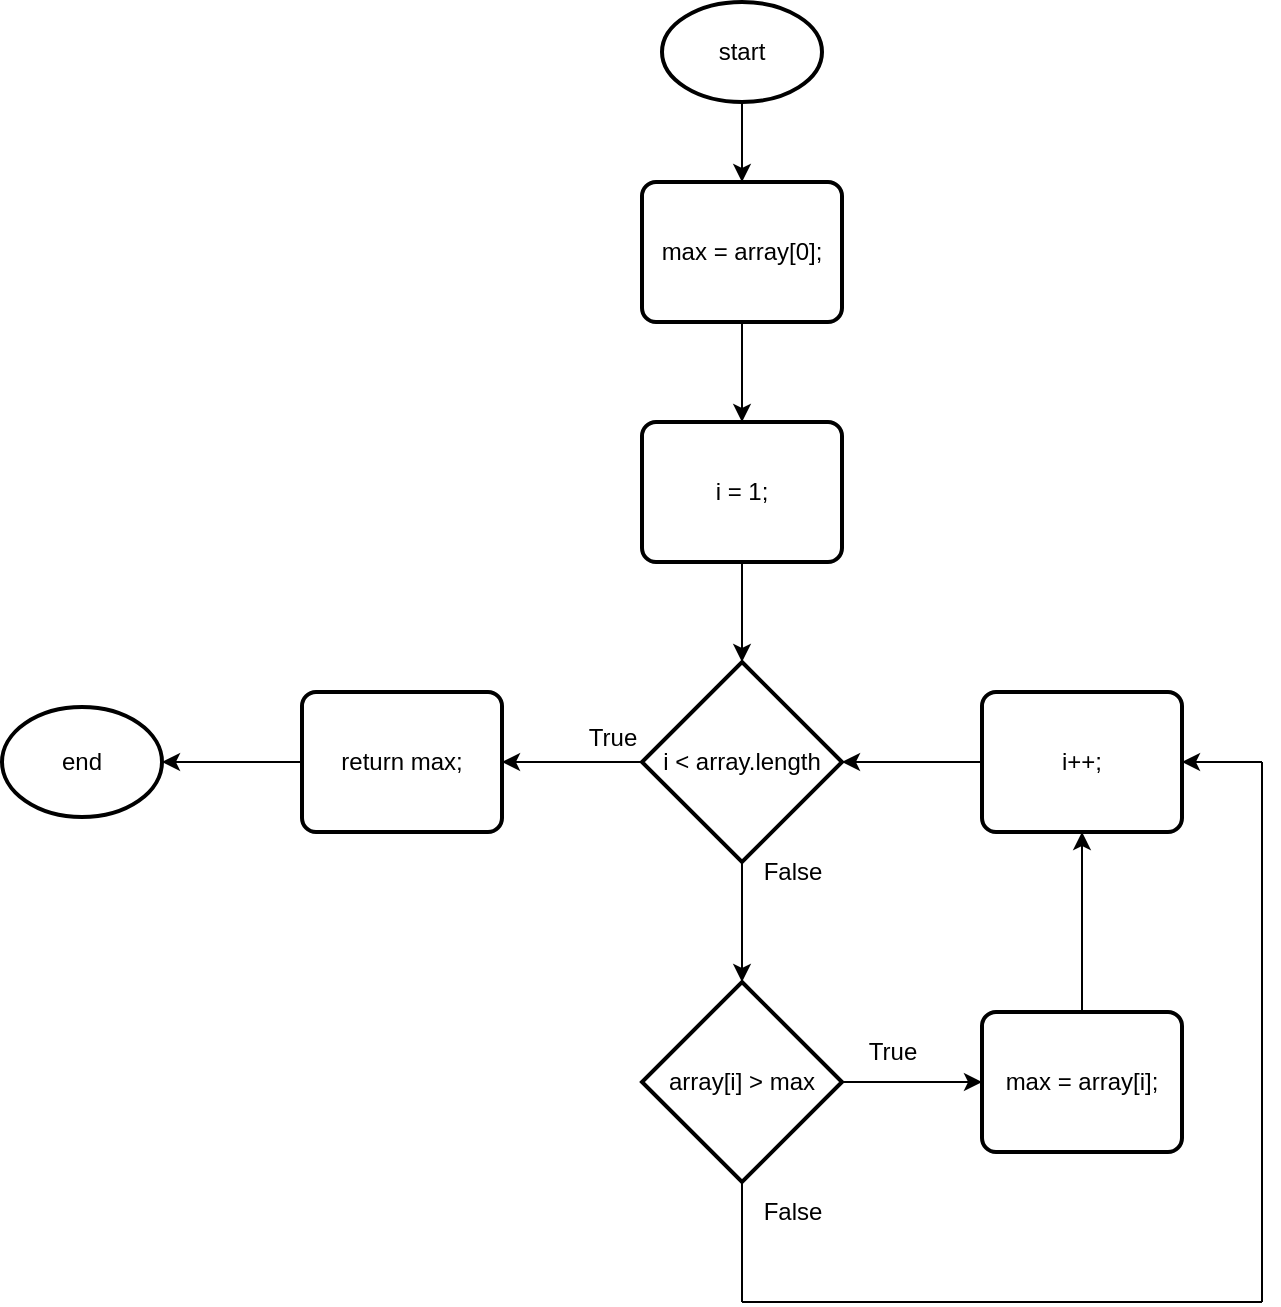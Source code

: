 <mxfile version="23.0.2" type="github">
  <diagram name="Page-1" id="2KM55NtASTTZPvFvIm-B">
    <mxGraphModel dx="997" dy="702" grid="1" gridSize="10" guides="1" tooltips="1" connect="1" arrows="1" fold="1" page="1" pageScale="1" pageWidth="850" pageHeight="1100" math="0" shadow="0">
      <root>
        <mxCell id="0" />
        <mxCell id="1" parent="0" />
        <mxCell id="jYgkhUG8h5K4CnwpEHzk-1" value="start" style="strokeWidth=2;html=1;shape=mxgraph.flowchart.start_1;whiteSpace=wrap;" vertex="1" parent="1">
          <mxGeometry x="360" y="30" width="80" height="50" as="geometry" />
        </mxCell>
        <mxCell id="jYgkhUG8h5K4CnwpEHzk-2" value="" style="endArrow=classic;html=1;rounded=0;exitX=0.5;exitY=1;exitDx=0;exitDy=0;exitPerimeter=0;" edge="1" parent="1" source="jYgkhUG8h5K4CnwpEHzk-1">
          <mxGeometry width="50" height="50" relative="1" as="geometry">
            <mxPoint x="360" y="370" as="sourcePoint" />
            <mxPoint x="400" y="120" as="targetPoint" />
          </mxGeometry>
        </mxCell>
        <mxCell id="jYgkhUG8h5K4CnwpEHzk-3" value="max = array[0];" style="rounded=1;whiteSpace=wrap;html=1;absoluteArcSize=1;arcSize=14;strokeWidth=2;" vertex="1" parent="1">
          <mxGeometry x="350" y="120" width="100" height="70" as="geometry" />
        </mxCell>
        <mxCell id="jYgkhUG8h5K4CnwpEHzk-4" value="i &amp;lt; array.length" style="strokeWidth=2;html=1;shape=mxgraph.flowchart.decision;whiteSpace=wrap;" vertex="1" parent="1">
          <mxGeometry x="350" y="360" width="100" height="100" as="geometry" />
        </mxCell>
        <mxCell id="jYgkhUG8h5K4CnwpEHzk-5" value="" style="endArrow=classic;html=1;rounded=0;entryX=0.5;entryY=0;entryDx=0;entryDy=0;" edge="1" parent="1" source="jYgkhUG8h5K4CnwpEHzk-3" target="jYgkhUG8h5K4CnwpEHzk-6">
          <mxGeometry width="50" height="50" relative="1" as="geometry">
            <mxPoint x="400" y="220" as="sourcePoint" />
            <mxPoint x="400" y="220" as="targetPoint" />
          </mxGeometry>
        </mxCell>
        <mxCell id="jYgkhUG8h5K4CnwpEHzk-6" value="i = 1;" style="rounded=1;whiteSpace=wrap;html=1;absoluteArcSize=1;arcSize=14;strokeWidth=2;" vertex="1" parent="1">
          <mxGeometry x="350" y="240" width="100" height="70" as="geometry" />
        </mxCell>
        <mxCell id="jYgkhUG8h5K4CnwpEHzk-7" value="" style="endArrow=classic;html=1;rounded=0;exitDx=0;exitDy=0;entryX=0.5;entryY=0;entryDx=0;entryDy=0;entryPerimeter=0;exitX=0.5;exitY=1;" edge="1" parent="1" source="jYgkhUG8h5K4CnwpEHzk-6" target="jYgkhUG8h5K4CnwpEHzk-4">
          <mxGeometry width="50" height="50" relative="1" as="geometry">
            <mxPoint x="400" y="370" as="sourcePoint" />
            <mxPoint x="400" y="360" as="targetPoint" />
          </mxGeometry>
        </mxCell>
        <mxCell id="jYgkhUG8h5K4CnwpEHzk-41" value="" style="endArrow=classic;html=1;rounded=0;exitX=0.5;exitY=1;exitDx=0;exitDy=0;exitPerimeter=0;" edge="1" parent="1" source="jYgkhUG8h5K4CnwpEHzk-4">
          <mxGeometry width="50" height="50" relative="1" as="geometry">
            <mxPoint x="400" y="480" as="sourcePoint" />
            <mxPoint x="400" y="520" as="targetPoint" />
          </mxGeometry>
        </mxCell>
        <mxCell id="jYgkhUG8h5K4CnwpEHzk-42" value="False" style="text;html=1;align=center;verticalAlign=middle;resizable=0;points=[];autosize=1;strokeColor=none;fillColor=none;" vertex="1" parent="1">
          <mxGeometry x="400" y="450" width="50" height="30" as="geometry" />
        </mxCell>
        <mxCell id="jYgkhUG8h5K4CnwpEHzk-43" value="array[i] &amp;gt; max" style="strokeWidth=2;html=1;shape=mxgraph.flowchart.decision;whiteSpace=wrap;" vertex="1" parent="1">
          <mxGeometry x="350" y="520" width="100" height="100" as="geometry" />
        </mxCell>
        <mxCell id="jYgkhUG8h5K4CnwpEHzk-45" value="" style="endArrow=classic;html=1;rounded=0;exitX=1;exitY=0.5;exitDx=0;exitDy=0;exitPerimeter=0;" edge="1" parent="1" source="jYgkhUG8h5K4CnwpEHzk-43">
          <mxGeometry width="50" height="50" relative="1" as="geometry">
            <mxPoint x="470" y="570" as="sourcePoint" />
            <mxPoint x="520" y="570" as="targetPoint" />
          </mxGeometry>
        </mxCell>
        <mxCell id="jYgkhUG8h5K4CnwpEHzk-47" value="True" style="text;html=1;align=center;verticalAlign=middle;resizable=0;points=[];autosize=1;strokeColor=none;fillColor=none;" vertex="1" parent="1">
          <mxGeometry x="450" y="540" width="50" height="30" as="geometry" />
        </mxCell>
        <mxCell id="jYgkhUG8h5K4CnwpEHzk-50" value="i++;" style="rounded=1;whiteSpace=wrap;html=1;absoluteArcSize=1;arcSize=14;strokeWidth=2;" vertex="1" parent="1">
          <mxGeometry x="520" y="375" width="100" height="70" as="geometry" />
        </mxCell>
        <mxCell id="jYgkhUG8h5K4CnwpEHzk-51" value="" style="endArrow=classic;html=1;rounded=0;exitX=0.5;exitY=0;exitDx=0;exitDy=0;entryX=0.5;entryY=1;entryDx=0;entryDy=0;" edge="1" parent="1" source="jYgkhUG8h5K4CnwpEHzk-62" target="jYgkhUG8h5K4CnwpEHzk-50">
          <mxGeometry width="50" height="50" relative="1" as="geometry">
            <mxPoint x="570" y="520" as="sourcePoint" />
            <mxPoint x="640" y="500" as="targetPoint" />
          </mxGeometry>
        </mxCell>
        <mxCell id="jYgkhUG8h5K4CnwpEHzk-52" value="" style="endArrow=classic;html=1;rounded=0;exitX=0;exitY=0.5;exitDx=0;exitDy=0;" edge="1" parent="1" source="jYgkhUG8h5K4CnwpEHzk-50" target="jYgkhUG8h5K4CnwpEHzk-4">
          <mxGeometry width="50" height="50" relative="1" as="geometry">
            <mxPoint x="480" y="410" as="sourcePoint" />
            <mxPoint x="550" y="410" as="targetPoint" />
          </mxGeometry>
        </mxCell>
        <mxCell id="jYgkhUG8h5K4CnwpEHzk-56" value="" style="endArrow=none;html=1;rounded=0;entryX=0.5;entryY=1;entryDx=0;entryDy=0;entryPerimeter=0;" edge="1" parent="1" target="jYgkhUG8h5K4CnwpEHzk-43">
          <mxGeometry width="50" height="50" relative="1" as="geometry">
            <mxPoint x="400" y="680" as="sourcePoint" />
            <mxPoint x="420" y="540" as="targetPoint" />
          </mxGeometry>
        </mxCell>
        <mxCell id="jYgkhUG8h5K4CnwpEHzk-57" value="" style="endArrow=none;html=1;rounded=0;" edge="1" parent="1">
          <mxGeometry width="50" height="50" relative="1" as="geometry">
            <mxPoint x="400" y="680" as="sourcePoint" />
            <mxPoint x="660" y="680" as="targetPoint" />
          </mxGeometry>
        </mxCell>
        <mxCell id="jYgkhUG8h5K4CnwpEHzk-59" value="" style="endArrow=none;html=1;rounded=0;" edge="1" parent="1">
          <mxGeometry width="50" height="50" relative="1" as="geometry">
            <mxPoint x="660" y="410" as="sourcePoint" />
            <mxPoint x="660" y="680" as="targetPoint" />
          </mxGeometry>
        </mxCell>
        <mxCell id="jYgkhUG8h5K4CnwpEHzk-60" value="" style="endArrow=classic;html=1;rounded=0;entryX=1;entryY=0.5;entryDx=0;entryDy=0;" edge="1" parent="1" target="jYgkhUG8h5K4CnwpEHzk-50">
          <mxGeometry width="50" height="50" relative="1" as="geometry">
            <mxPoint x="660" y="410" as="sourcePoint" />
            <mxPoint x="640" y="450" as="targetPoint" />
          </mxGeometry>
        </mxCell>
        <mxCell id="jYgkhUG8h5K4CnwpEHzk-61" value="False" style="text;html=1;align=center;verticalAlign=middle;resizable=0;points=[];autosize=1;strokeColor=none;fillColor=none;" vertex="1" parent="1">
          <mxGeometry x="400" y="620" width="50" height="30" as="geometry" />
        </mxCell>
        <mxCell id="jYgkhUG8h5K4CnwpEHzk-62" value="max = array[i];" style="rounded=1;whiteSpace=wrap;html=1;absoluteArcSize=1;arcSize=14;strokeWidth=2;" vertex="1" parent="1">
          <mxGeometry x="520" y="535" width="100" height="70" as="geometry" />
        </mxCell>
        <mxCell id="jYgkhUG8h5K4CnwpEHzk-63" value="" style="endArrow=classic;html=1;rounded=0;exitX=0;exitY=0.5;exitDx=0;exitDy=0;exitPerimeter=0;" edge="1" parent="1" source="jYgkhUG8h5K4CnwpEHzk-4">
          <mxGeometry width="50" height="50" relative="1" as="geometry">
            <mxPoint x="230" y="400" as="sourcePoint" />
            <mxPoint x="280" y="410" as="targetPoint" />
          </mxGeometry>
        </mxCell>
        <mxCell id="jYgkhUG8h5K4CnwpEHzk-64" value="end" style="strokeWidth=2;html=1;shape=mxgraph.flowchart.start_1;whiteSpace=wrap;" vertex="1" parent="1">
          <mxGeometry x="30" y="382.5" width="80" height="55" as="geometry" />
        </mxCell>
        <mxCell id="jYgkhUG8h5K4CnwpEHzk-65" value="return max;" style="rounded=1;whiteSpace=wrap;html=1;absoluteArcSize=1;arcSize=14;strokeWidth=2;" vertex="1" parent="1">
          <mxGeometry x="180" y="375" width="100" height="70" as="geometry" />
        </mxCell>
        <mxCell id="jYgkhUG8h5K4CnwpEHzk-66" value="" style="endArrow=classic;html=1;rounded=0;exitX=0;exitY=0.5;exitDx=0;exitDy=0;" edge="1" parent="1" source="jYgkhUG8h5K4CnwpEHzk-65">
          <mxGeometry width="50" height="50" relative="1" as="geometry">
            <mxPoint x="150" y="410" as="sourcePoint" />
            <mxPoint x="110" y="410" as="targetPoint" />
          </mxGeometry>
        </mxCell>
        <mxCell id="jYgkhUG8h5K4CnwpEHzk-67" value="True" style="text;html=1;align=center;verticalAlign=middle;resizable=0;points=[];autosize=1;strokeColor=none;fillColor=none;" vertex="1" parent="1">
          <mxGeometry x="310" y="382.5" width="50" height="30" as="geometry" />
        </mxCell>
      </root>
    </mxGraphModel>
  </diagram>
</mxfile>
